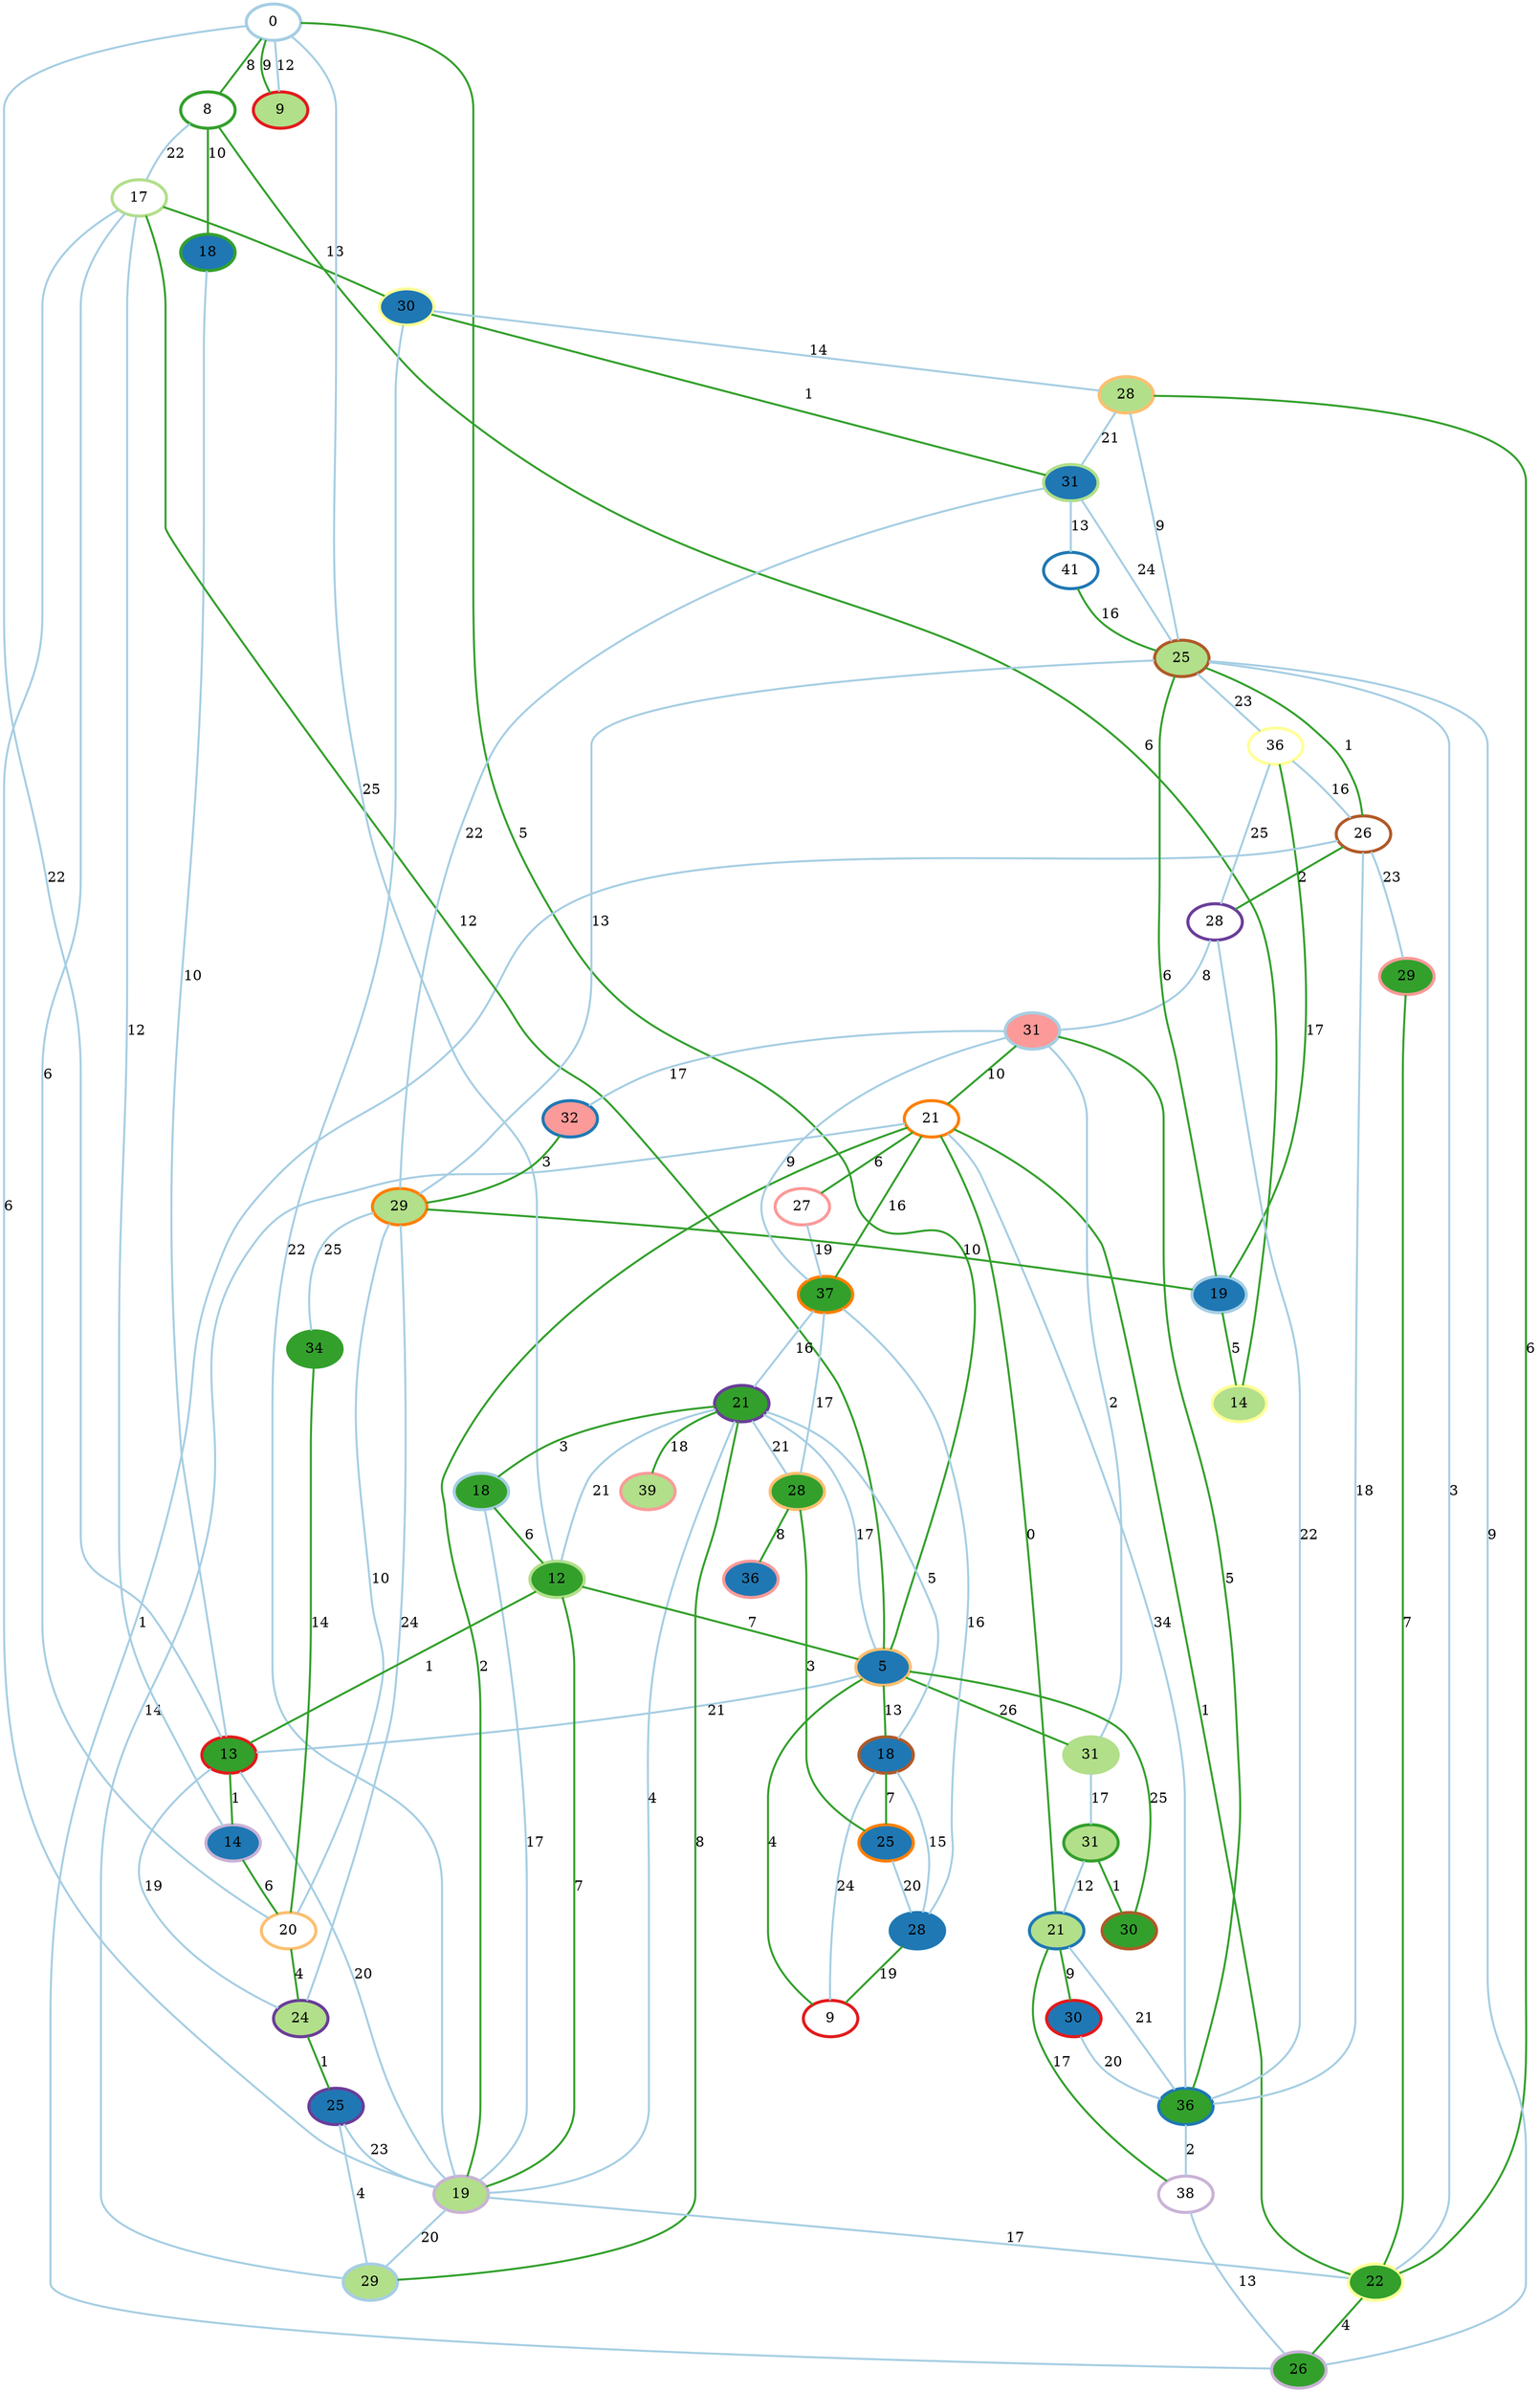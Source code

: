 graph G {
    0 [penwidth=3,label="0",color=1, colorscheme=paired12]
    1 [penwidth=3,label="41",color=2, colorscheme=paired12]
    2 [penwidth=3,label="17",color=3, colorscheme=paired12]
    3 [penwidth=3,label="8",color=4, colorscheme=paired12]
    4 [penwidth=3,label="27",color=5, colorscheme=paired12]
    5 [penwidth=3,label="9",color=6, colorscheme=paired12]
    6 [penwidth=3,label="20",color=7, colorscheme=paired12]
    7 [penwidth=3,label="21",color=8, colorscheme=paired12]
    8 [penwidth=3,label="38",color=9, colorscheme=paired12]
    9 [penwidth=3,label="28",color=10, colorscheme=paired12]
    10 [penwidth=3,label="36",color=11, colorscheme=paired12]
    11 [penwidth=3,label="26",color=12, colorscheme=paired12]
    12 [penwidth=3,label="19",color=1, colorscheme=paired12,style=filled,fillcolor=2]
    13 [penwidth=3,label="28",color=2, colorscheme=paired12,style=filled,fillcolor=2]
    14 [penwidth=3,label="31",color=3, colorscheme=paired12,style=filled,fillcolor=2]
    15 [penwidth=3,label="18",color=4, colorscheme=paired12,style=filled,fillcolor=2]
    16 [penwidth=3,label="36",color=5, colorscheme=paired12,style=filled,fillcolor=2]
    17 [penwidth=3,label="30",color=6, colorscheme=paired12,style=filled,fillcolor=2]
    18 [penwidth=3,label="5",color=7, colorscheme=paired12,style=filled,fillcolor=2]
    19 [penwidth=3,label="25",color=8, colorscheme=paired12,style=filled,fillcolor=2]
    20 [penwidth=3,label="14",color=9, colorscheme=paired12,style=filled,fillcolor=2]
    21 [penwidth=3,label="25",color=10, colorscheme=paired12,style=filled,fillcolor=2]
    22 [penwidth=3,label="30",color=11, colorscheme=paired12,style=filled,fillcolor=2]
    23 [penwidth=3,label="18",color=12, colorscheme=paired12,style=filled,fillcolor=2]
    24 [penwidth=3,label="29",color=1, colorscheme=paired12,style=filled,fillcolor=3]
    25 [penwidth=3,label="21",color=2, colorscheme=paired12,style=filled,fillcolor=3]
    26 [penwidth=3,label="31",color=3, colorscheme=paired12,style=filled,fillcolor=3]
    27 [penwidth=3,label="31",color=4, colorscheme=paired12,style=filled,fillcolor=3]
    28 [penwidth=3,label="39",color=5, colorscheme=paired12,style=filled,fillcolor=3]
    29 [penwidth=3,label="9",color=6, colorscheme=paired12,style=filled,fillcolor=3]
    30 [penwidth=3,label="28",color=7, colorscheme=paired12,style=filled,fillcolor=3]
    31 [penwidth=3,label="29",color=8, colorscheme=paired12,style=filled,fillcolor=3]
    32 [penwidth=3,label="19",color=9, colorscheme=paired12,style=filled,fillcolor=3]
    33 [penwidth=3,label="24",color=10, colorscheme=paired12,style=filled,fillcolor=3]
    34 [penwidth=3,label="14",color=11, colorscheme=paired12,style=filled,fillcolor=3]
    35 [penwidth=3,label="25",color=12, colorscheme=paired12,style=filled,fillcolor=3]
    36 [penwidth=3,label="18",color=1, colorscheme=paired12,style=filled,fillcolor=4]
    37 [penwidth=3,label="36",color=2, colorscheme=paired12,style=filled,fillcolor=4]
    38 [penwidth=3,label="12",color=3, colorscheme=paired12,style=filled,fillcolor=4]
    39 [penwidth=3,label="34",color=4, colorscheme=paired12,style=filled,fillcolor=4]
    40 [penwidth=3,label="29",color=5, colorscheme=paired12,style=filled,fillcolor=4]
    41 [penwidth=3,label="13",color=6, colorscheme=paired12,style=filled,fillcolor=4]
    42 [penwidth=3,label="28",color=7, colorscheme=paired12,style=filled,fillcolor=4]
    43 [penwidth=3,label="37",color=8, colorscheme=paired12,style=filled,fillcolor=4]
    44 [penwidth=3,label="26",color=9, colorscheme=paired12,style=filled,fillcolor=4]
    45 [penwidth=3,label="21",color=10, colorscheme=paired12,style=filled,fillcolor=4]
    46 [penwidth=3,label="22",color=11, colorscheme=paired12,style=filled,fillcolor=4]
    47 [penwidth=3,label="30",color=12, colorscheme=paired12,style=filled,fillcolor=4]
    48 [penwidth=3,label="31",color=1, colorscheme=paired12,style=filled,fillcolor=5]
    49 [penwidth=3,label="32",color=2, colorscheme=paired12,style=filled,fillcolor=5]

    11--9 [penwidth=2,label="2",color=4, colorscheme=paired12]
    0--29 [penwidth=2,label="12",color=1, colorscheme=paired12]
    43--45 [penwidth=2,label="16",color=1, colorscheme=paired12]
    10--9 [penwidth=2,label="25",color=1, colorscheme=paired12]
    0--3 [penwidth=2,label="8",color=4, colorscheme=paired12]
    3--15 [penwidth=2,label="10",color=4, colorscheme=paired12]
    48--49 [penwidth=2,label="17",color=1, colorscheme=paired12]
    22--32 [penwidth=2,label="22",color=1, colorscheme=paired12]
    33--21 [penwidth=2,label="1",color=4, colorscheme=paired12]
    18--26 [penwidth=2,label="26",color=4, colorscheme=paired12]
    26--27 [penwidth=2,label="17",color=1, colorscheme=paired12]
    49--31 [penwidth=2,label="3",color=4, colorscheme=paired12]
    27--47 [penwidth=2,label="1",color=4, colorscheme=paired12]
    18--45 [penwidth=2,label="17",color=1, colorscheme=paired12]
    35--14 [penwidth=2,label="24",color=1, colorscheme=paired12]
    48--7 [penwidth=2,label="10",color=4, colorscheme=paired12]
    7--46 [penwidth=2,label="1",color=4, colorscheme=paired12]
    11--35 [penwidth=2,label="1",color=4, colorscheme=paired12]
    47--18 [penwidth=2,label="25",color=4, colorscheme=paired12]
    32--46 [penwidth=2,label="17",color=1, colorscheme=paired12]
    36--38 [penwidth=2,label="6",color=4, colorscheme=paired12]
    31--14 [penwidth=2,label="22",color=1, colorscheme=paired12]
    45--28 [penwidth=2,label="18",color=4, colorscheme=paired12]
    37--25 [penwidth=2,label="21",color=1, colorscheme=paired12]
    21--32 [penwidth=2,label="23",color=1, colorscheme=paired12]
    25--17 [penwidth=2,label="9",color=4, colorscheme=paired12]
    18--5 [penwidth=2,label="4",color=4, colorscheme=paired12]
    11--37 [penwidth=2,label="18",color=1, colorscheme=paired12]
    7--24 [penwidth=2,label="14",color=1, colorscheme=paired12]
    31--33 [penwidth=2,label="24",color=1, colorscheme=paired12]
    32--7 [penwidth=2,label="2",color=4, colorscheme=paired12]
    45--38 [penwidth=2,label="21",color=1, colorscheme=paired12]
    38--18 [penwidth=2,label="7",color=4, colorscheme=paired12]
    20--6 [penwidth=2,label="6",color=4, colorscheme=paired12]
    6--33 [penwidth=2,label="4",color=4, colorscheme=paired12]
    25--7 [penwidth=2,label="0",color=4, colorscheme=paired12]
    9--48 [penwidth=2,label="8",color=1, colorscheme=paired12]
    0--18 [penwidth=2,label="5",color=4, colorscheme=paired12]
    26--48 [penwidth=2,label="2",color=1, colorscheme=paired12]
    37--8 [penwidth=2,label="2",color=1, colorscheme=paired12]
    18--2 [penwidth=2,label="12",color=4, colorscheme=paired12]
    18--23 [penwidth=2,label="13",color=4, colorscheme=paired12]
    41--20 [penwidth=2,label="1",color=4, colorscheme=paired12]
    17--37 [penwidth=2,label="20",color=1, colorscheme=paired12]
    11--44 [penwidth=2,label="1",color=1, colorscheme=paired12]
    31--39 [penwidth=2,label="25",color=1, colorscheme=paired12]
    35--44 [penwidth=2,label="9",color=1, colorscheme=paired12]
    12--35 [penwidth=2,label="6",color=4, colorscheme=paired12]
    32--38 [penwidth=2,label="7",color=4, colorscheme=paired12]
    35--30 [penwidth=2,label="9",color=1, colorscheme=paired12]
    11--40 [penwidth=2,label="23",color=1, colorscheme=paired12]
    41--33 [penwidth=2,label="19",color=1, colorscheme=paired12]
    23--45 [penwidth=2,label="5",color=1, colorscheme=paired12]
    21--24 [penwidth=2,label="4",color=1, colorscheme=paired12]
    42--43 [penwidth=2,label="17",color=1, colorscheme=paired12]
    0--41 [penwidth=2,label="22",color=1, colorscheme=paired12]
    27--25 [penwidth=2,label="12",color=1, colorscheme=paired12]
    7--43 [penwidth=2,label="16",color=4, colorscheme=paired12]
    7--37 [penwidth=2,label="34",color=1, colorscheme=paired12]
    31--6 [penwidth=2,label="10",color=1, colorscheme=paired12]
    23--5 [penwidth=2,label="24",color=1, colorscheme=paired12]
    45--36 [penwidth=2,label="3",color=4, colorscheme=paired12]
    10--11 [penwidth=2,label="16",color=1, colorscheme=paired12]
    30--46 [penwidth=2,label="6",color=4, colorscheme=paired12]
    37--9 [penwidth=2,label="22",color=1, colorscheme=paired12]
    32--2 [penwidth=2,label="6",color=1, colorscheme=paired12]
    42--16 [penwidth=2,label="8",color=4, colorscheme=paired12]
    32--24 [penwidth=2,label="20",color=1, colorscheme=paired12]
    22--30 [penwidth=2,label="14",color=1, colorscheme=paired12]
    13--5 [penwidth=2,label="19",color=4, colorscheme=paired12]
    23--19 [penwidth=2,label="7",color=4, colorscheme=paired12]
    14--1 [penwidth=2,label="13",color=1, colorscheme=paired12]
    1--35 [penwidth=2,label="16",color=4, colorscheme=paired12]
    7--4 [penwidth=2,label="6",color=4, colorscheme=paired12]
    8--44 [penwidth=2,label="13",color=1, colorscheme=paired12]
    14--22 [penwidth=2,label="1",color=4, colorscheme=paired12]
    30--14 [penwidth=2,label="21",color=1, colorscheme=paired12]
    45--42 [penwidth=2,label="21",color=1, colorscheme=paired12]
    20--2 [penwidth=2,label="12",color=1, colorscheme=paired12]
    43--48 [penwidth=2,label="9",color=1, colorscheme=paired12]
    38--0 [penwidth=2,label="25",color=1, colorscheme=paired12]
    31--12 [penwidth=2,label="10",color=4, colorscheme=paired12]
    24--45 [penwidth=2,label="8",color=4, colorscheme=paired12]
    40--46 [penwidth=2,label="7",color=4, colorscheme=paired12]
    23--13 [penwidth=2,label="15",color=1, colorscheme=paired12]
    19--13 [penwidth=2,label="20",color=1, colorscheme=paired12]
    3--34 [penwidth=2,label="6",color=4, colorscheme=paired12]
    32--36 [penwidth=2,label="17",color=1, colorscheme=paired12]
    31--35 [penwidth=2,label="13",color=1, colorscheme=paired12]
    32--45 [penwidth=2,label="4",color=1, colorscheme=paired12]
    15--41 [penwidth=2,label="10",color=1, colorscheme=paired12]
    3--2 [penwidth=2,label="22",color=1, colorscheme=paired12]
    10--12 [penwidth=2,label="17",color=4, colorscheme=paired12]
    6--2 [penwidth=2,label="6",color=1, colorscheme=paired12]
    46--35 [penwidth=2,label="3",color=1, colorscheme=paired12]
    18--41 [penwidth=2,label="21",color=1, colorscheme=paired12]
    12--34 [penwidth=2,label="5",color=4, colorscheme=paired12]
    4--43 [penwidth=2,label="19",color=1, colorscheme=paired12]
    25--8 [penwidth=2,label="17",color=4, colorscheme=paired12]
    29--0 [penwidth=2,label="9",color=4, colorscheme=paired12]
    39--6 [penwidth=2,label="14",color=4, colorscheme=paired12]
    32--41 [penwidth=2,label="20",color=1, colorscheme=paired12]
    2--22 [penwidth=2,label="13",color=4, colorscheme=paired12]
    37--48 [penwidth=2,label="5",color=4, colorscheme=paired12]
    42--19 [penwidth=2,label="3",color=4, colorscheme=paired12]
    46--44 [penwidth=2,label="4",color=4, colorscheme=paired12]
    35--10 [penwidth=2,label="23",color=1, colorscheme=paired12]
    41--38 [penwidth=2,label="1",color=4, colorscheme=paired12]
    43--13 [penwidth=2,label="16",color=1, colorscheme=paired12]
}